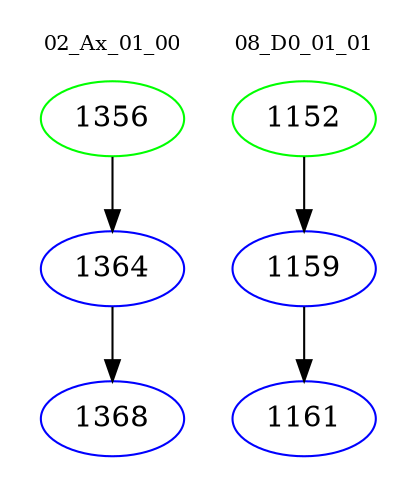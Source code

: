 digraph{
subgraph cluster_0 {
color = white
label = "02_Ax_01_00";
fontsize=10;
T0_1356 [label="1356", color="green"]
T0_1356 -> T0_1364 [color="black"]
T0_1364 [label="1364", color="blue"]
T0_1364 -> T0_1368 [color="black"]
T0_1368 [label="1368", color="blue"]
}
subgraph cluster_1 {
color = white
label = "08_D0_01_01";
fontsize=10;
T1_1152 [label="1152", color="green"]
T1_1152 -> T1_1159 [color="black"]
T1_1159 [label="1159", color="blue"]
T1_1159 -> T1_1161 [color="black"]
T1_1161 [label="1161", color="blue"]
}
}
